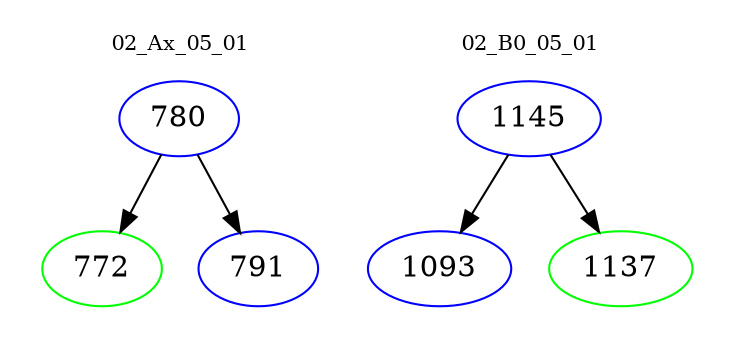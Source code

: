 digraph{
subgraph cluster_0 {
color = white
label = "02_Ax_05_01";
fontsize=10;
T0_780 [label="780", color="blue"]
T0_780 -> T0_772 [color="black"]
T0_772 [label="772", color="green"]
T0_780 -> T0_791 [color="black"]
T0_791 [label="791", color="blue"]
}
subgraph cluster_1 {
color = white
label = "02_B0_05_01";
fontsize=10;
T1_1145 [label="1145", color="blue"]
T1_1145 -> T1_1093 [color="black"]
T1_1093 [label="1093", color="blue"]
T1_1145 -> T1_1137 [color="black"]
T1_1137 [label="1137", color="green"]
}
}

